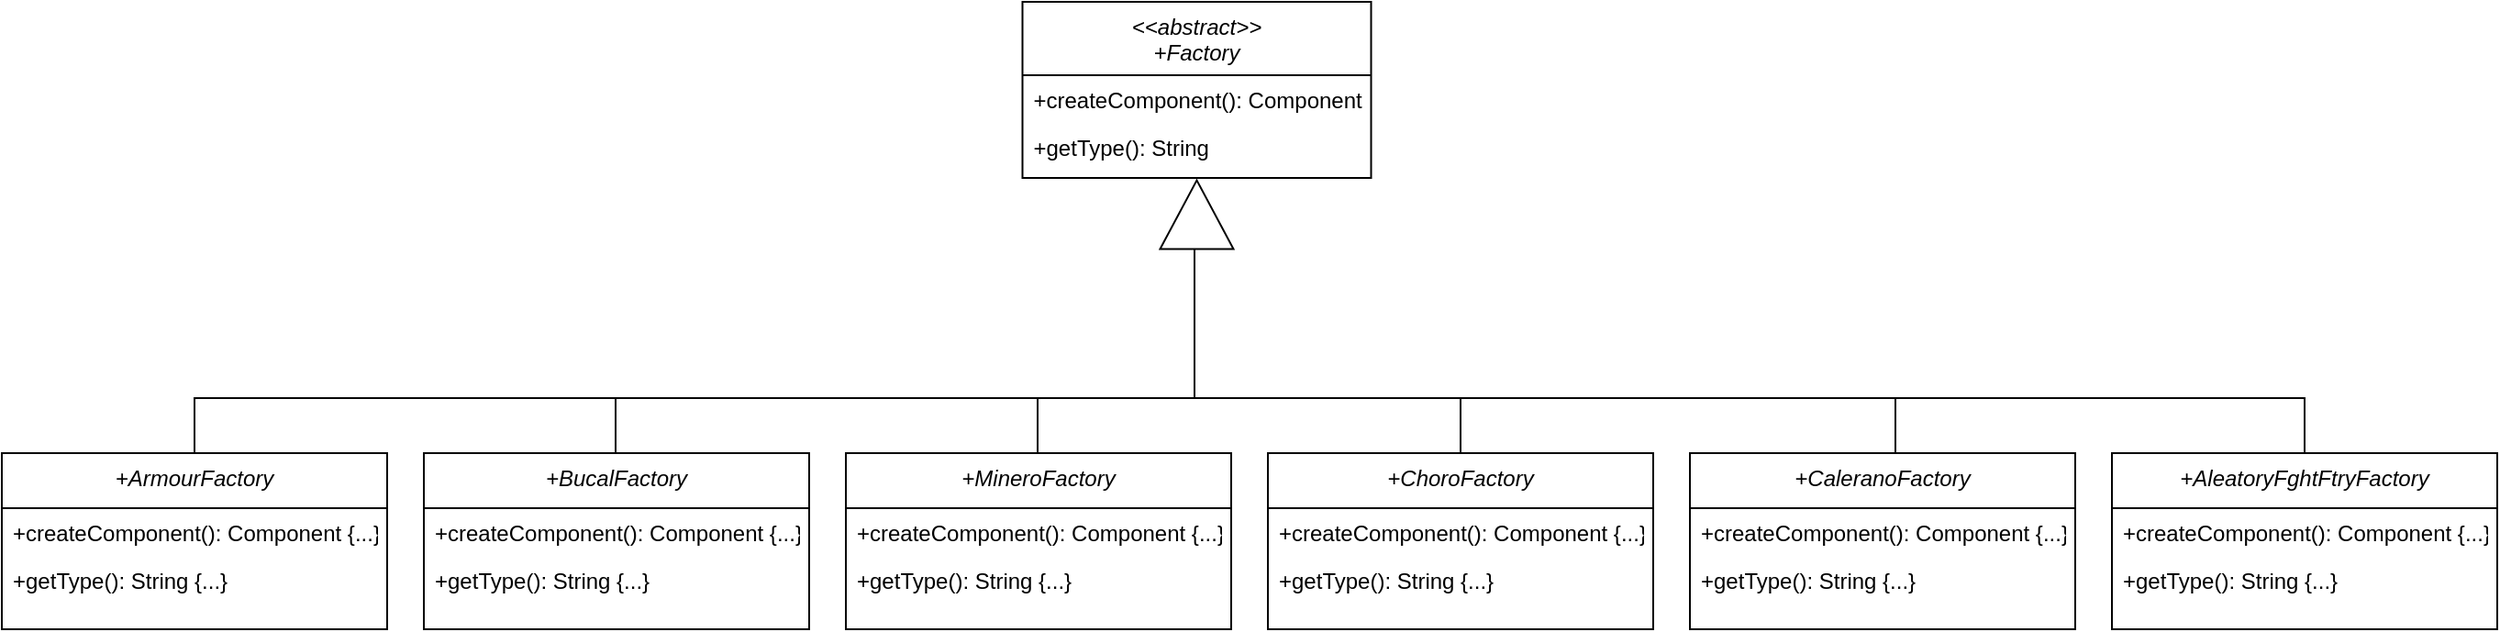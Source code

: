 <mxfile version="18.1.1" type="device"><diagram id="C5RBs43oDa-KdzZeNtuy" name="Page-1"><mxGraphModel dx="1051" dy="608" grid="1" gridSize="10" guides="1" tooltips="1" connect="1" arrows="1" fold="1" page="1" pageScale="1" pageWidth="827" pageHeight="1169" math="0" shadow="0"><root><mxCell id="WIyWlLk6GJQsqaUBKTNV-0"/><mxCell id="WIyWlLk6GJQsqaUBKTNV-1" parent="WIyWlLk6GJQsqaUBKTNV-0"/><mxCell id="zkfFHV4jXpPFQw0GAbJ--0" value="&lt;&lt;abstract&gt;&gt;&#10;+Factory" style="swimlane;fontStyle=2;align=center;verticalAlign=top;childLayout=stackLayout;horizontal=1;startSize=40;horizontalStack=0;resizeParent=1;resizeLast=0;collapsible=1;marginBottom=0;rounded=0;shadow=0;strokeWidth=1;" parent="WIyWlLk6GJQsqaUBKTNV-1" vertex="1"><mxGeometry x="666.25" y="214" width="190" height="96" as="geometry"><mxRectangle x="230" y="140" width="160" height="26" as="alternateBounds"/></mxGeometry></mxCell><mxCell id="BIDwa3FOvRqQHmdR3Rsm-1" value="+createComponent(): Component" style="text;align=left;verticalAlign=top;spacingLeft=4;spacingRight=4;overflow=hidden;rotatable=0;points=[[0,0.5],[1,0.5]];portConstraint=eastwest;" vertex="1" parent="zkfFHV4jXpPFQw0GAbJ--0"><mxGeometry y="40" width="190" height="26" as="geometry"/></mxCell><mxCell id="BIDwa3FOvRqQHmdR3Rsm-2" value="+getType(): String" style="text;align=left;verticalAlign=top;spacingLeft=4;spacingRight=4;overflow=hidden;rotatable=0;points=[[0,0.5],[1,0.5]];portConstraint=eastwest;rounded=0;shadow=0;html=0;" vertex="1" parent="zkfFHV4jXpPFQw0GAbJ--0"><mxGeometry y="66" width="190" height="26" as="geometry"/></mxCell><mxCell id="zkfFHV4jXpPFQw0GAbJ--16" value="" style="endArrow=none;endSize=10;endFill=0;shadow=0;strokeWidth=1;rounded=0;edgeStyle=elbowEdgeStyle;elbow=vertical;exitX=0.45;exitY=-0.043;exitDx=0;exitDy=0;exitPerimeter=0;" parent="WIyWlLk6GJQsqaUBKTNV-1" edge="1"><mxGeometry width="160" relative="1" as="geometry"><mxPoint x="444.5" y="466.99" as="sourcePoint"/><mxPoint x="444.5" y="430" as="targetPoint"/><Array as="points"><mxPoint x="442.5" y="450"/><mxPoint x="412.5" y="410"/><mxPoint x="352.5" y="400"/></Array></mxGeometry></mxCell><mxCell id="BIDwa3FOvRqQHmdR3Rsm-72" style="edgeStyle=orthogonalEdgeStyle;rounded=0;orthogonalLoop=1;jettySize=auto;html=1;endArrow=none;endFill=0;" edge="1" parent="WIyWlLk6GJQsqaUBKTNV-1" source="BIDwa3FOvRqQHmdR3Rsm-27"><mxGeometry relative="1" as="geometry"><mxPoint x="760" y="320" as="targetPoint"/><Array as="points"><mxPoint x="215" y="430"/><mxPoint x="760" y="430"/><mxPoint x="760" y="330"/></Array></mxGeometry></mxCell><mxCell id="BIDwa3FOvRqQHmdR3Rsm-27" value="+ArmourFactory" style="swimlane;fontStyle=2;align=center;verticalAlign=top;childLayout=stackLayout;horizontal=1;startSize=30;horizontalStack=0;resizeParent=1;resizeLast=0;collapsible=1;marginBottom=0;rounded=0;shadow=0;strokeWidth=1;" vertex="1" parent="WIyWlLk6GJQsqaUBKTNV-1"><mxGeometry x="110" y="460" width="210" height="96" as="geometry"><mxRectangle x="230" y="140" width="160" height="26" as="alternateBounds"/></mxGeometry></mxCell><mxCell id="BIDwa3FOvRqQHmdR3Rsm-28" value="+createComponent(): Component {...}" style="text;align=left;verticalAlign=top;spacingLeft=4;spacingRight=4;overflow=hidden;rotatable=0;points=[[0,0.5],[1,0.5]];portConstraint=eastwest;" vertex="1" parent="BIDwa3FOvRqQHmdR3Rsm-27"><mxGeometry y="30" width="210" height="26" as="geometry"/></mxCell><mxCell id="BIDwa3FOvRqQHmdR3Rsm-29" value="+getType(): String {...}" style="text;align=left;verticalAlign=top;spacingLeft=4;spacingRight=4;overflow=hidden;rotatable=0;points=[[0,0.5],[1,0.5]];portConstraint=eastwest;rounded=0;shadow=0;html=0;" vertex="1" parent="BIDwa3FOvRqQHmdR3Rsm-27"><mxGeometry y="56" width="210" height="26" as="geometry"/></mxCell><mxCell id="BIDwa3FOvRqQHmdR3Rsm-54" style="edgeStyle=orthogonalEdgeStyle;rounded=0;orthogonalLoop=1;jettySize=auto;html=1;endArrow=none;endFill=0;" edge="1" parent="WIyWlLk6GJQsqaUBKTNV-1"><mxGeometry relative="1" as="geometry"><mxPoint x="1140" y="430" as="targetPoint"/><mxPoint x="1365" y="460" as="sourcePoint"/><Array as="points"><mxPoint x="1365" y="430"/></Array></mxGeometry></mxCell><mxCell id="BIDwa3FOvRqQHmdR3Rsm-51" style="edgeStyle=orthogonalEdgeStyle;rounded=0;orthogonalLoop=1;jettySize=auto;html=1;endArrow=none;endFill=0;" edge="1" parent="WIyWlLk6GJQsqaUBKTNV-1"><mxGeometry relative="1" as="geometry"><mxPoint x="740" y="430" as="targetPoint"/><mxPoint x="905" y="460" as="sourcePoint"/><Array as="points"><mxPoint x="905" y="430"/><mxPoint x="800" y="430"/></Array></mxGeometry></mxCell><mxCell id="BIDwa3FOvRqQHmdR3Rsm-52" style="edgeStyle=orthogonalEdgeStyle;rounded=0;orthogonalLoop=1;jettySize=auto;html=1;endArrow=none;endFill=0;" edge="1" parent="WIyWlLk6GJQsqaUBKTNV-1"><mxGeometry relative="1" as="geometry"><mxPoint x="674.5" y="430" as="targetPoint"/><mxPoint x="674.5" y="460" as="sourcePoint"/></mxGeometry></mxCell><mxCell id="BIDwa3FOvRqQHmdR3Rsm-53" style="edgeStyle=orthogonalEdgeStyle;rounded=0;orthogonalLoop=1;jettySize=auto;html=1;endArrow=none;endFill=0;exitX=0.5;exitY=0;exitDx=0;exitDy=0;" edge="1" parent="WIyWlLk6GJQsqaUBKTNV-1"><mxGeometry relative="1" as="geometry"><mxPoint x="900" y="430" as="targetPoint"/><mxPoint x="1142" y="460" as="sourcePoint"/><Array as="points"><mxPoint x="1142" y="430"/></Array></mxGeometry></mxCell><mxCell id="BIDwa3FOvRqQHmdR3Rsm-55" value="+BucalFactory" style="swimlane;fontStyle=2;align=center;verticalAlign=top;childLayout=stackLayout;horizontal=1;startSize=30;horizontalStack=0;resizeParent=1;resizeLast=0;collapsible=1;marginBottom=0;rounded=0;shadow=0;strokeWidth=1;" vertex="1" parent="WIyWlLk6GJQsqaUBKTNV-1"><mxGeometry x="340" y="460" width="210" height="96" as="geometry"><mxRectangle x="230" y="140" width="160" height="26" as="alternateBounds"/></mxGeometry></mxCell><mxCell id="BIDwa3FOvRqQHmdR3Rsm-56" value="+createComponent(): Component {...}" style="text;align=left;verticalAlign=top;spacingLeft=4;spacingRight=4;overflow=hidden;rotatable=0;points=[[0,0.5],[1,0.5]];portConstraint=eastwest;" vertex="1" parent="BIDwa3FOvRqQHmdR3Rsm-55"><mxGeometry y="30" width="210" height="26" as="geometry"/></mxCell><mxCell id="BIDwa3FOvRqQHmdR3Rsm-57" value="+getType(): String {...}" style="text;align=left;verticalAlign=top;spacingLeft=4;spacingRight=4;overflow=hidden;rotatable=0;points=[[0,0.5],[1,0.5]];portConstraint=eastwest;rounded=0;shadow=0;html=0;" vertex="1" parent="BIDwa3FOvRqQHmdR3Rsm-55"><mxGeometry y="56" width="210" height="26" as="geometry"/></mxCell><mxCell id="BIDwa3FOvRqQHmdR3Rsm-58" value="+MineroFactory" style="swimlane;fontStyle=2;align=center;verticalAlign=top;childLayout=stackLayout;horizontal=1;startSize=30;horizontalStack=0;resizeParent=1;resizeLast=0;collapsible=1;marginBottom=0;rounded=0;shadow=0;strokeWidth=1;" vertex="1" parent="WIyWlLk6GJQsqaUBKTNV-1"><mxGeometry x="570" y="460" width="210" height="96" as="geometry"><mxRectangle x="230" y="140" width="160" height="26" as="alternateBounds"/></mxGeometry></mxCell><mxCell id="BIDwa3FOvRqQHmdR3Rsm-59" value="+createComponent(): Component {...}" style="text;align=left;verticalAlign=top;spacingLeft=4;spacingRight=4;overflow=hidden;rotatable=0;points=[[0,0.5],[1,0.5]];portConstraint=eastwest;" vertex="1" parent="BIDwa3FOvRqQHmdR3Rsm-58"><mxGeometry y="30" width="210" height="26" as="geometry"/></mxCell><mxCell id="BIDwa3FOvRqQHmdR3Rsm-60" value="+getType(): String {...}" style="text;align=left;verticalAlign=top;spacingLeft=4;spacingRight=4;overflow=hidden;rotatable=0;points=[[0,0.5],[1,0.5]];portConstraint=eastwest;rounded=0;shadow=0;html=0;" vertex="1" parent="BIDwa3FOvRqQHmdR3Rsm-58"><mxGeometry y="56" width="210" height="26" as="geometry"/></mxCell><mxCell id="BIDwa3FOvRqQHmdR3Rsm-61" value="+ChoroFactory" style="swimlane;fontStyle=2;align=center;verticalAlign=top;childLayout=stackLayout;horizontal=1;startSize=30;horizontalStack=0;resizeParent=1;resizeLast=0;collapsible=1;marginBottom=0;rounded=0;shadow=0;strokeWidth=1;" vertex="1" parent="WIyWlLk6GJQsqaUBKTNV-1"><mxGeometry x="800" y="460" width="210" height="96" as="geometry"><mxRectangle x="230" y="140" width="160" height="26" as="alternateBounds"/></mxGeometry></mxCell><mxCell id="BIDwa3FOvRqQHmdR3Rsm-62" value="+createComponent(): Component {...}" style="text;align=left;verticalAlign=top;spacingLeft=4;spacingRight=4;overflow=hidden;rotatable=0;points=[[0,0.5],[1,0.5]];portConstraint=eastwest;" vertex="1" parent="BIDwa3FOvRqQHmdR3Rsm-61"><mxGeometry y="30" width="210" height="26" as="geometry"/></mxCell><mxCell id="BIDwa3FOvRqQHmdR3Rsm-63" value="+getType(): String {...}" style="text;align=left;verticalAlign=top;spacingLeft=4;spacingRight=4;overflow=hidden;rotatable=0;points=[[0,0.5],[1,0.5]];portConstraint=eastwest;rounded=0;shadow=0;html=0;" vertex="1" parent="BIDwa3FOvRqQHmdR3Rsm-61"><mxGeometry y="56" width="210" height="26" as="geometry"/></mxCell><mxCell id="BIDwa3FOvRqQHmdR3Rsm-64" value="+CaleranoFactory" style="swimlane;fontStyle=2;align=center;verticalAlign=top;childLayout=stackLayout;horizontal=1;startSize=30;horizontalStack=0;resizeParent=1;resizeLast=0;collapsible=1;marginBottom=0;rounded=0;shadow=0;strokeWidth=1;" vertex="1" parent="WIyWlLk6GJQsqaUBKTNV-1"><mxGeometry x="1030" y="460" width="210" height="96" as="geometry"><mxRectangle x="230" y="140" width="160" height="26" as="alternateBounds"/></mxGeometry></mxCell><mxCell id="BIDwa3FOvRqQHmdR3Rsm-65" value="+createComponent(): Component {...}" style="text;align=left;verticalAlign=top;spacingLeft=4;spacingRight=4;overflow=hidden;rotatable=0;points=[[0,0.5],[1,0.5]];portConstraint=eastwest;" vertex="1" parent="BIDwa3FOvRqQHmdR3Rsm-64"><mxGeometry y="30" width="210" height="26" as="geometry"/></mxCell><mxCell id="BIDwa3FOvRqQHmdR3Rsm-66" value="+getType(): String {...}" style="text;align=left;verticalAlign=top;spacingLeft=4;spacingRight=4;overflow=hidden;rotatable=0;points=[[0,0.5],[1,0.5]];portConstraint=eastwest;rounded=0;shadow=0;html=0;" vertex="1" parent="BIDwa3FOvRqQHmdR3Rsm-64"><mxGeometry y="56" width="210" height="26" as="geometry"/></mxCell><mxCell id="BIDwa3FOvRqQHmdR3Rsm-67" value="+AleatoryFghtFtryFactory" style="swimlane;fontStyle=2;align=center;verticalAlign=top;childLayout=stackLayout;horizontal=1;startSize=30;horizontalStack=0;resizeParent=1;resizeLast=0;collapsible=1;marginBottom=0;rounded=0;shadow=0;strokeWidth=1;" vertex="1" parent="WIyWlLk6GJQsqaUBKTNV-1"><mxGeometry x="1260" y="460" width="210" height="96" as="geometry"><mxRectangle x="230" y="140" width="160" height="26" as="alternateBounds"/></mxGeometry></mxCell><mxCell id="BIDwa3FOvRqQHmdR3Rsm-68" value="+createComponent(): Component {...}" style="text;align=left;verticalAlign=top;spacingLeft=4;spacingRight=4;overflow=hidden;rotatable=0;points=[[0,0.5],[1,0.5]];portConstraint=eastwest;" vertex="1" parent="BIDwa3FOvRqQHmdR3Rsm-67"><mxGeometry y="30" width="210" height="26" as="geometry"/></mxCell><mxCell id="BIDwa3FOvRqQHmdR3Rsm-69" value="+getType(): String {...}" style="text;align=left;verticalAlign=top;spacingLeft=4;spacingRight=4;overflow=hidden;rotatable=0;points=[[0,0.5],[1,0.5]];portConstraint=eastwest;rounded=0;shadow=0;html=0;" vertex="1" parent="BIDwa3FOvRqQHmdR3Rsm-67"><mxGeometry y="56" width="210" height="26" as="geometry"/></mxCell><mxCell id="BIDwa3FOvRqQHmdR3Rsm-71" value="" style="triangle;whiteSpace=wrap;html=1;rotation=-90;" vertex="1" parent="WIyWlLk6GJQsqaUBKTNV-1"><mxGeometry x="742.5" y="310" width="37.5" height="40" as="geometry"/></mxCell></root></mxGraphModel></diagram></mxfile>